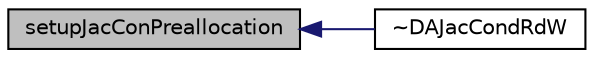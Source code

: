 digraph "setupJacConPreallocation"
{
  bgcolor="transparent";
  edge [fontname="Helvetica",fontsize="10",labelfontname="Helvetica",labelfontsize="10"];
  node [fontname="Helvetica",fontsize="10",shape=record];
  rankdir="LR";
  Node111 [label="setupJacConPreallocation",height=0.2,width=0.4,color="black", fillcolor="grey75", style="filled", fontcolor="black"];
  Node111 -> Node112 [dir="back",color="midnightblue",fontsize="10",style="solid",fontname="Helvetica"];
  Node112 [label="~DAJacCondRdW",height=0.2,width=0.4,color="black",URL="$classFoam_1_1DAJacCondRdW.html#a47bdc666813894199a71872e5d296101"];
}
